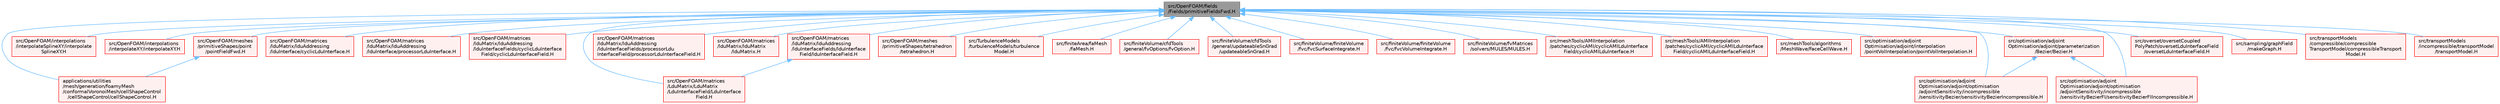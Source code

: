 digraph "src/OpenFOAM/fields/Fields/primitiveFieldsFwd.H"
{
 // LATEX_PDF_SIZE
  bgcolor="transparent";
  edge [fontname=Helvetica,fontsize=10,labelfontname=Helvetica,labelfontsize=10];
  node [fontname=Helvetica,fontsize=10,shape=box,height=0.2,width=0.4];
  Node1 [id="Node000001",label="src/OpenFOAM/fields\l/Fields/primitiveFieldsFwd.H",height=0.2,width=0.4,color="gray40", fillcolor="grey60", style="filled", fontcolor="black",tooltip="Forward declarations of the specialisations of Field<T> for scalar, vector and tensor."];
  Node1 -> Node2 [id="edge1_Node000001_Node000002",dir="back",color="steelblue1",style="solid",tooltip=" "];
  Node2 [id="Node000002",label="applications/utilities\l/mesh/generation/foamyMesh\l/conformalVoronoiMesh/cellShapeControl\l/cellShapeControl/cellShapeControl.H",height=0.2,width=0.4,color="red", fillcolor="#FFF0F0", style="filled",URL="$cellShapeControl_8H.html",tooltip=" "];
  Node1 -> Node19 [id="edge2_Node000001_Node000019",dir="back",color="steelblue1",style="solid",tooltip=" "];
  Node19 [id="Node000019",label="src/OpenFOAM/interpolations\l/interpolateSplineXY/interpolate\lSplineXY.H",height=0.2,width=0.4,color="red", fillcolor="#FFF0F0", style="filled",URL="$interpolateSplineXY_8H.html",tooltip="Interpolates y values from one curve to another with a different x distribution."];
  Node1 -> Node23 [id="edge3_Node000001_Node000023",dir="back",color="steelblue1",style="solid",tooltip=" "];
  Node23 [id="Node000023",label="src/OpenFOAM/interpolations\l/interpolateXY/interpolateXY.H",height=0.2,width=0.4,color="red", fillcolor="#FFF0F0", style="filled",URL="$interpolateXY_8H.html",tooltip="Interpolates y values from one curve to another with a different x distribution."];
  Node1 -> Node30 [id="edge4_Node000001_Node000030",dir="back",color="steelblue1",style="solid",tooltip=" "];
  Node30 [id="Node000030",label="src/OpenFOAM/matrices\l/LduMatrix/LduMatrix\l/LduInterfaceField/LduInterface\lField.H",height=0.2,width=0.4,color="red", fillcolor="#FFF0F0", style="filled",URL="$LduInterfaceField_8H.html",tooltip=" "];
  Node1 -> Node2766 [id="edge5_Node000001_Node002766",dir="back",color="steelblue1",style="solid",tooltip=" "];
  Node2766 [id="Node002766",label="src/OpenFOAM/matrices\l/lduMatrix/lduAddressing\l/lduInterface/cyclicLduInterface.H",height=0.2,width=0.4,color="red", fillcolor="#FFF0F0", style="filled",URL="$cyclicLduInterface_8H.html",tooltip=" "];
  Node1 -> Node2806 [id="edge6_Node000001_Node002806",dir="back",color="steelblue1",style="solid",tooltip=" "];
  Node2806 [id="Node002806",label="src/OpenFOAM/matrices\l/lduMatrix/lduAddressing\l/lduInterface/processorLduInterface.H",height=0.2,width=0.4,color="red", fillcolor="#FFF0F0", style="filled",URL="$processorLduInterface_8H.html",tooltip=" "];
  Node1 -> Node2872 [id="edge7_Node000001_Node002872",dir="back",color="steelblue1",style="solid",tooltip=" "];
  Node2872 [id="Node002872",label="src/OpenFOAM/matrices\l/lduMatrix/lduAddressing\l/lduInterfaceFields/cyclicLduInterface\lField/cyclicLduInterfaceField.H",height=0.2,width=0.4,color="red", fillcolor="#FFF0F0", style="filled",URL="$cyclicLduInterfaceField_8H.html",tooltip=" "];
  Node1 -> Node2874 [id="edge8_Node000001_Node002874",dir="back",color="steelblue1",style="solid",tooltip=" "];
  Node2874 [id="Node002874",label="src/OpenFOAM/matrices\l/lduMatrix/lduAddressing\l/lduInterfaceFields/lduInterface\lField/lduInterfaceField.H",height=0.2,width=0.4,color="red", fillcolor="#FFF0F0", style="filled",URL="$lduInterfaceField_8H.html",tooltip=" "];
  Node2874 -> Node30 [id="edge9_Node002874_Node000030",dir="back",color="steelblue1",style="solid",tooltip=" "];
  Node1 -> Node2969 [id="edge10_Node000001_Node002969",dir="back",color="steelblue1",style="solid",tooltip=" "];
  Node2969 [id="Node002969",label="src/OpenFOAM/matrices\l/lduMatrix/lduAddressing\l/lduInterfaceFields/processorLdu\lInterfaceField/processorLduInterfaceField.H",height=0.2,width=0.4,color="red", fillcolor="#FFF0F0", style="filled",URL="$processorLduInterfaceField_8H.html",tooltip=" "];
  Node1 -> Node2889 [id="edge11_Node000001_Node002889",dir="back",color="steelblue1",style="solid",tooltip=" "];
  Node2889 [id="Node002889",label="src/OpenFOAM/matrices\l/lduMatrix/lduMatrix\l/lduMatrix.H",height=0.2,width=0.4,color="red", fillcolor="#FFF0F0", style="filled",URL="$lduMatrix_8H.html",tooltip=" "];
  Node1 -> Node2971 [id="edge12_Node000001_Node002971",dir="back",color="steelblue1",style="solid",tooltip=" "];
  Node2971 [id="Node002971",label="src/OpenFOAM/meshes\l/primitiveShapes/point\l/pointFieldFwd.H",height=0.2,width=0.4,color="red", fillcolor="#FFF0F0", style="filled",URL="$pointFieldFwd_8H.html",tooltip=" "];
  Node2971 -> Node2 [id="edge13_Node002971_Node000002",dir="back",color="steelblue1",style="solid",tooltip=" "];
  Node1 -> Node4235 [id="edge14_Node000001_Node004235",dir="back",color="steelblue1",style="solid",tooltip=" "];
  Node4235 [id="Node004235",label="src/OpenFOAM/meshes\l/primitiveShapes/tetrahedron\l/tetrahedron.H",height=0.2,width=0.4,color="red", fillcolor="#FFF0F0", style="filled",URL="$tetrahedron_8H.html",tooltip=" "];
  Node1 -> Node1816 [id="edge15_Node000001_Node001816",dir="back",color="steelblue1",style="solid",tooltip=" "];
  Node1816 [id="Node001816",label="src/TurbulenceModels\l/turbulenceModels/turbulence\lModel.H",height=0.2,width=0.4,color="red", fillcolor="#FFF0F0", style="filled",URL="$turbulenceModel_8H.html",tooltip=" "];
  Node1 -> Node3374 [id="edge16_Node000001_Node003374",dir="back",color="steelblue1",style="solid",tooltip=" "];
  Node3374 [id="Node003374",label="src/finiteArea/faMesh\l/faMesh.H",height=0.2,width=0.4,color="red", fillcolor="#FFF0F0", style="filled",URL="$faMesh_8H.html",tooltip=" "];
  Node1 -> Node5716 [id="edge17_Node000001_Node005716",dir="back",color="steelblue1",style="solid",tooltip=" "];
  Node5716 [id="Node005716",label="src/finiteVolume/cfdTools\l/general/fvOptions/fvOption.H",height=0.2,width=0.4,color="red", fillcolor="#FFF0F0", style="filled",URL="$fvOption_8H.html",tooltip=" "];
  Node1 -> Node5726 [id="edge18_Node000001_Node005726",dir="back",color="steelblue1",style="solid",tooltip=" "];
  Node5726 [id="Node005726",label="src/finiteVolume/cfdTools\l/general/updateableSnGrad\l/updateableSnGrad.H",height=0.2,width=0.4,color="red", fillcolor="#FFF0F0", style="filled",URL="$updateableSnGrad_8H.html",tooltip=" "];
  Node1 -> Node5727 [id="edge19_Node000001_Node005727",dir="back",color="steelblue1",style="solid",tooltip=" "];
  Node5727 [id="Node005727",label="src/finiteVolume/finiteVolume\l/fvc/fvcSurfaceIntegrate.H",height=0.2,width=0.4,color="red", fillcolor="#FFF0F0", style="filled",URL="$fvcSurfaceIntegrate_8H.html",tooltip="Surface integrate surfaceField creating a volField. Surface sum a surfaceField creating a volField."];
  Node1 -> Node5730 [id="edge20_Node000001_Node005730",dir="back",color="steelblue1",style="solid",tooltip=" "];
  Node5730 [id="Node005730",label="src/finiteVolume/finiteVolume\l/fvc/fvcVolumeIntegrate.H",height=0.2,width=0.4,color="red", fillcolor="#FFF0F0", style="filled",URL="$fvcVolumeIntegrate_8H.html",tooltip="Volume integrate volField creating a volField."];
  Node1 -> Node5731 [id="edge21_Node000001_Node005731",dir="back",color="steelblue1",style="solid",tooltip=" "];
  Node5731 [id="Node005731",label="src/finiteVolume/fvMatrices\l/solvers/MULES/MULES.H",height=0.2,width=0.4,color="red", fillcolor="#FFF0F0", style="filled",URL="$MULES_8H.html",tooltip="MULES: Multidimensional universal limiter for explicit solution."];
  Node1 -> Node4155 [id="edge22_Node000001_Node004155",dir="back",color="steelblue1",style="solid",tooltip=" "];
  Node4155 [id="Node004155",label="src/meshTools/AMIInterpolation\l/patches/cyclicAMI/cyclicAMILduInterface\lField/cyclicAMILduInterface.H",height=0.2,width=0.4,color="red", fillcolor="#FFF0F0", style="filled",URL="$cyclicAMILduInterface_8H.html",tooltip=" "];
  Node1 -> Node5734 [id="edge23_Node000001_Node005734",dir="back",color="steelblue1",style="solid",tooltip=" "];
  Node5734 [id="Node005734",label="src/meshTools/AMIInterpolation\l/patches/cyclicAMI/cyclicAMILduInterface\lField/cyclicAMILduInterfaceField.H",height=0.2,width=0.4,color="red", fillcolor="#FFF0F0", style="filled",URL="$cyclicAMILduInterfaceField_8H.html",tooltip=" "];
  Node1 -> Node5738 [id="edge24_Node000001_Node005738",dir="back",color="steelblue1",style="solid",tooltip=" "];
  Node5738 [id="Node005738",label="src/meshTools/algorithms\l/MeshWave/FaceCellWave.H",height=0.2,width=0.4,color="red", fillcolor="#FFF0F0", style="filled",URL="$FaceCellWave_8H.html",tooltip=" "];
  Node1 -> Node4646 [id="edge25_Node000001_Node004646",dir="back",color="steelblue1",style="solid",tooltip=" "];
  Node4646 [id="Node004646",label="src/optimisation/adjoint\lOptimisation/adjoint/interpolation\l/pointVolInterpolation/pointVolInterpolation.H",height=0.2,width=0.4,color="red", fillcolor="#FFF0F0", style="filled",URL="$pointVolInterpolation_8H.html",tooltip=" "];
  Node1 -> Node403 [id="edge26_Node000001_Node000403",dir="back",color="steelblue1",style="solid",tooltip=" "];
  Node403 [id="Node000403",label="src/optimisation/adjoint\lOptimisation/adjoint/optimisation\l/adjointSensitivity/incompressible\l/sensitivityBezier/sensitivityBezierIncompressible.H",height=0.2,width=0.4,color="red", fillcolor="#FFF0F0", style="filled",URL="$sensitivityBezierIncompressible_8H.html",tooltip=" "];
  Node1 -> Node405 [id="edge27_Node000001_Node000405",dir="back",color="steelblue1",style="solid",tooltip=" "];
  Node405 [id="Node000405",label="src/optimisation/adjoint\lOptimisation/adjoint/optimisation\l/adjointSensitivity/incompressible\l/sensitivityBezierFI/sensitivityBezierFIIncompressible.H",height=0.2,width=0.4,color="red", fillcolor="#FFF0F0", style="filled",URL="$sensitivityBezierFIIncompressible_8H.html",tooltip=" "];
  Node1 -> Node455 [id="edge28_Node000001_Node000455",dir="back",color="steelblue1",style="solid",tooltip=" "];
  Node455 [id="Node000455",label="src/optimisation/adjoint\lOptimisation/adjoint/parameterization\l/Bezier/Bezier.H",height=0.2,width=0.4,color="red", fillcolor="#FFF0F0", style="filled",URL="$Bezier_8H.html",tooltip=" "];
  Node455 -> Node403 [id="edge29_Node000455_Node000403",dir="back",color="steelblue1",style="solid",tooltip=" "];
  Node455 -> Node405 [id="edge30_Node000455_Node000405",dir="back",color="steelblue1",style="solid",tooltip=" "];
  Node1 -> Node5742 [id="edge31_Node000001_Node005742",dir="back",color="steelblue1",style="solid",tooltip=" "];
  Node5742 [id="Node005742",label="src/overset/oversetCoupled\lPolyPatch/oversetLduInterfaceField\l/oversetLduInterfaceField.H",height=0.2,width=0.4,color="red", fillcolor="#FFF0F0", style="filled",URL="$oversetLduInterfaceField_8H.html",tooltip=" "];
  Node1 -> Node5744 [id="edge32_Node000001_Node005744",dir="back",color="steelblue1",style="solid",tooltip=" "];
  Node5744 [id="Node005744",label="src/sampling/graphField\l/makeGraph.H",height=0.2,width=0.4,color="red", fillcolor="#FFF0F0", style="filled",URL="$makeGraph_8H.html",tooltip=" "];
  Node1 -> Node5745 [id="edge33_Node000001_Node005745",dir="back",color="steelblue1",style="solid",tooltip=" "];
  Node5745 [id="Node005745",label="src/transportModels\l/compressible/compressible\lTransportModel/compressibleTransport\lModel.H",height=0.2,width=0.4,color="red", fillcolor="#FFF0F0", style="filled",URL="$compressibleTransportModel_8H.html",tooltip=" "];
  Node1 -> Node5747 [id="edge34_Node000001_Node005747",dir="back",color="steelblue1",style="solid",tooltip=" "];
  Node5747 [id="Node005747",label="src/transportModels\l/incompressible/transportModel\l/transportModel.H",height=0.2,width=0.4,color="red", fillcolor="#FFF0F0", style="filled",URL="$transportModel_8H.html",tooltip=" "];
}
